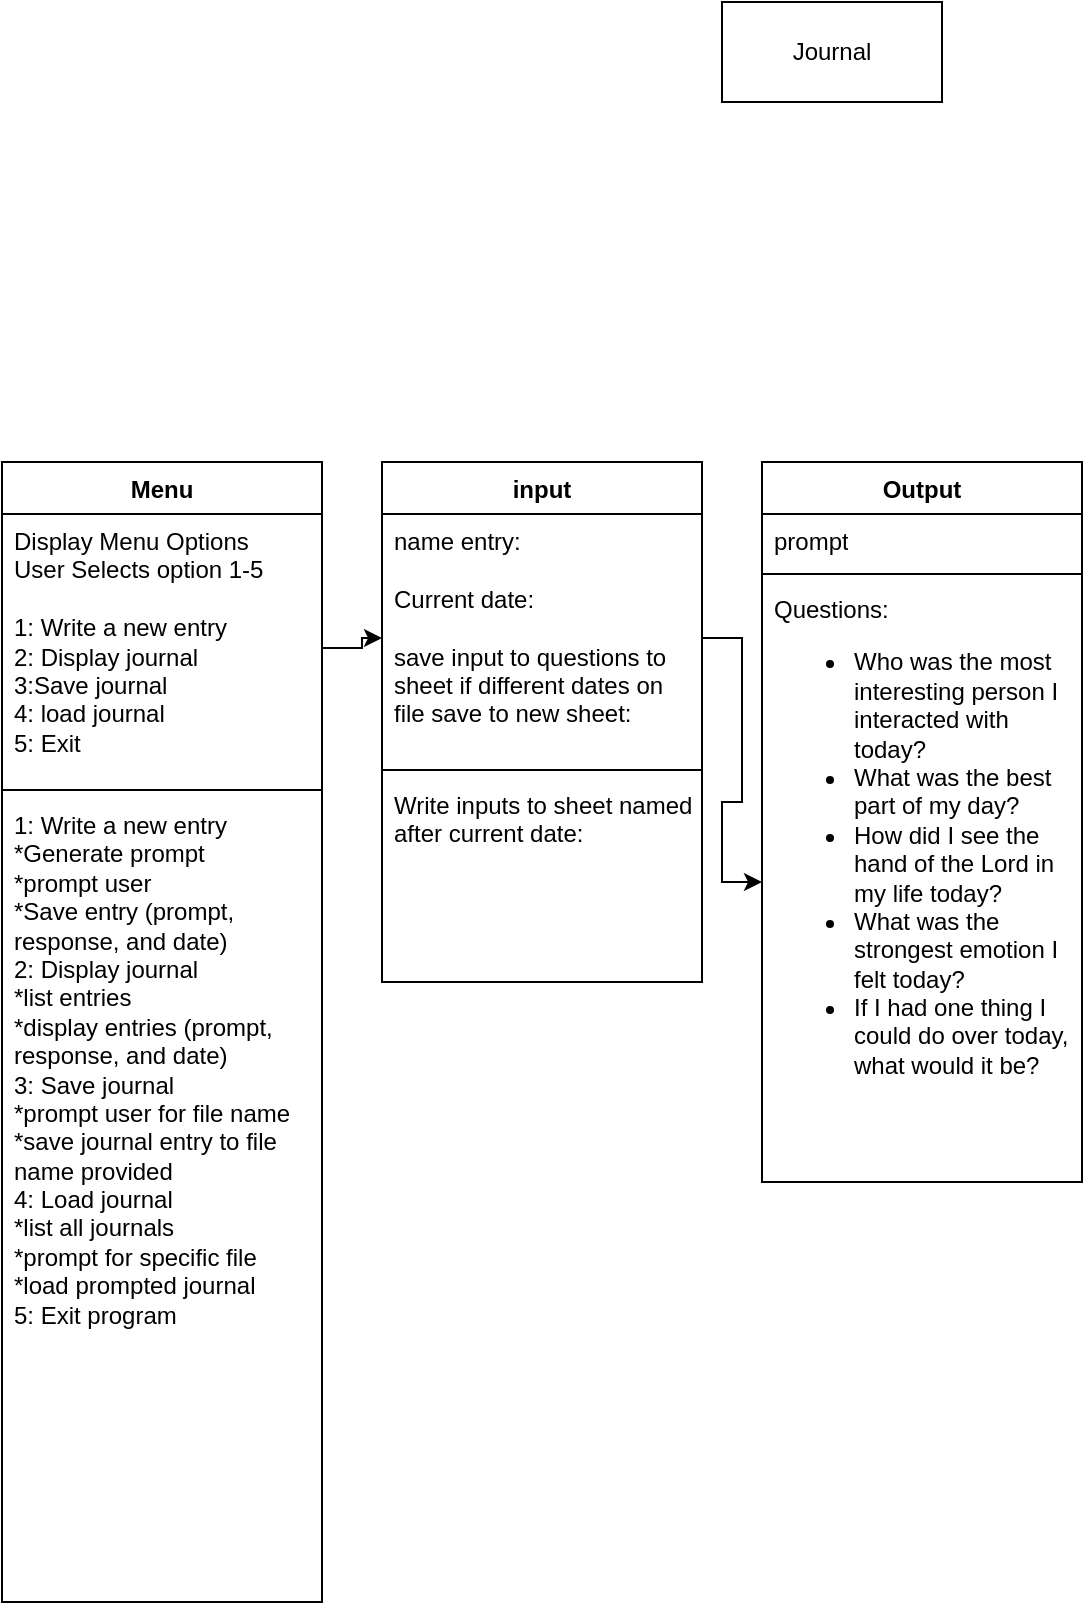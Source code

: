 <mxfile version="22.0.2" type="github">
  <diagram name="Page-1" id="2Qi8IFqG3rLnZkeUcf8k">
    <mxGraphModel dx="543" dy="768" grid="1" gridSize="10" guides="1" tooltips="1" connect="1" arrows="1" fold="1" page="1" pageScale="1" pageWidth="850" pageHeight="1100" math="0" shadow="0">
      <root>
        <mxCell id="0" />
        <mxCell id="1" parent="0" />
        <mxCell id="HPmoDI7nwJhzhmG3isZV-1" value="input" style="swimlane;fontStyle=1;align=center;verticalAlign=top;childLayout=stackLayout;horizontal=1;startSize=26;horizontalStack=0;resizeParent=1;resizeParentMax=0;resizeLast=0;collapsible=1;marginBottom=0;whiteSpace=wrap;html=1;" vertex="1" parent="1">
          <mxGeometry x="200" y="280" width="160" height="260" as="geometry" />
        </mxCell>
        <mxCell id="HPmoDI7nwJhzhmG3isZV-2" value="&lt;div&gt;name entry:&lt;/div&gt;&lt;div&gt;&lt;br&gt;&lt;/div&gt;&lt;div&gt;Current date:&lt;/div&gt;&lt;div&gt;&lt;br&gt;&lt;/div&gt;&lt;div&gt;save input to questions to sheet if different dates on file save to new sheet:&lt;/div&gt;&lt;div&gt;&lt;br&gt;&lt;/div&gt;&lt;div&gt;&lt;br&gt;&lt;/div&gt;" style="text;strokeColor=none;fillColor=none;align=left;verticalAlign=top;spacingLeft=4;spacingRight=4;overflow=hidden;rotatable=0;points=[[0,0.5],[1,0.5]];portConstraint=eastwest;whiteSpace=wrap;html=1;" vertex="1" parent="HPmoDI7nwJhzhmG3isZV-1">
          <mxGeometry y="26" width="160" height="124" as="geometry" />
        </mxCell>
        <mxCell id="HPmoDI7nwJhzhmG3isZV-3" value="" style="line;strokeWidth=1;fillColor=none;align=left;verticalAlign=middle;spacingTop=-1;spacingLeft=3;spacingRight=3;rotatable=0;labelPosition=right;points=[];portConstraint=eastwest;strokeColor=inherit;" vertex="1" parent="HPmoDI7nwJhzhmG3isZV-1">
          <mxGeometry y="150" width="160" height="8" as="geometry" />
        </mxCell>
        <mxCell id="HPmoDI7nwJhzhmG3isZV-4" value="&lt;div&gt;Write inputs to sheet named after current date:&lt;/div&gt;&lt;div&gt;&lt;br&gt;&lt;/div&gt;&lt;div&gt;&lt;br&gt;&lt;/div&gt;" style="text;strokeColor=none;fillColor=none;align=left;verticalAlign=top;spacingLeft=4;spacingRight=4;overflow=hidden;rotatable=0;points=[[0,0.5],[1,0.5]];portConstraint=eastwest;whiteSpace=wrap;html=1;" vertex="1" parent="HPmoDI7nwJhzhmG3isZV-1">
          <mxGeometry y="158" width="160" height="102" as="geometry" />
        </mxCell>
        <mxCell id="HPmoDI7nwJhzhmG3isZV-5" value="Output" style="swimlane;fontStyle=1;align=center;verticalAlign=top;childLayout=stackLayout;horizontal=1;startSize=26;horizontalStack=0;resizeParent=1;resizeParentMax=0;resizeLast=0;collapsible=1;marginBottom=0;whiteSpace=wrap;html=1;" vertex="1" parent="1">
          <mxGeometry x="390" y="280" width="160" height="360" as="geometry" />
        </mxCell>
        <mxCell id="HPmoDI7nwJhzhmG3isZV-6" value="prompt" style="text;strokeColor=none;fillColor=none;align=left;verticalAlign=top;spacingLeft=4;spacingRight=4;overflow=hidden;rotatable=0;points=[[0,0.5],[1,0.5]];portConstraint=eastwest;whiteSpace=wrap;html=1;" vertex="1" parent="HPmoDI7nwJhzhmG3isZV-5">
          <mxGeometry y="26" width="160" height="26" as="geometry" />
        </mxCell>
        <mxCell id="HPmoDI7nwJhzhmG3isZV-7" value="" style="line;strokeWidth=1;fillColor=none;align=left;verticalAlign=middle;spacingTop=-1;spacingLeft=3;spacingRight=3;rotatable=0;labelPosition=right;points=[];portConstraint=eastwest;strokeColor=inherit;" vertex="1" parent="HPmoDI7nwJhzhmG3isZV-5">
          <mxGeometry y="52" width="160" height="8" as="geometry" />
        </mxCell>
        <mxCell id="HPmoDI7nwJhzhmG3isZV-8" value="Questions:&lt;ul&gt;&lt;li&gt;Who was the most interesting person I interacted with today?&lt;/li&gt;&lt;li&gt;What was the best part of my day?&lt;/li&gt;&lt;li&gt;How did I see the hand of the Lord in my life today?&lt;/li&gt;&lt;li&gt;What was the strongest emotion I felt today?&lt;/li&gt;&lt;li&gt;If I had one thing I could do over today, what would it be?&lt;/li&gt;&lt;/ul&gt;" style="text;strokeColor=none;fillColor=none;align=left;verticalAlign=top;spacingLeft=4;spacingRight=4;overflow=hidden;rotatable=0;points=[[0,0.5],[1,0.5]];portConstraint=eastwest;whiteSpace=wrap;html=1;" vertex="1" parent="HPmoDI7nwJhzhmG3isZV-5">
          <mxGeometry y="60" width="160" height="300" as="geometry" />
        </mxCell>
        <mxCell id="HPmoDI7nwJhzhmG3isZV-9" value="Journal" style="html=1;whiteSpace=wrap;" vertex="1" parent="1">
          <mxGeometry x="370" y="50" width="110" height="50" as="geometry" />
        </mxCell>
        <mxCell id="HPmoDI7nwJhzhmG3isZV-15" value="" style="edgeStyle=orthogonalEdgeStyle;rounded=0;orthogonalLoop=1;jettySize=auto;html=1;" edge="1" parent="1" source="HPmoDI7nwJhzhmG3isZV-2" target="HPmoDI7nwJhzhmG3isZV-8">
          <mxGeometry relative="1" as="geometry" />
        </mxCell>
        <mxCell id="HPmoDI7nwJhzhmG3isZV-22" value="Menu" style="swimlane;fontStyle=1;align=center;verticalAlign=top;childLayout=stackLayout;horizontal=1;startSize=26;horizontalStack=0;resizeParent=1;resizeParentMax=0;resizeLast=0;collapsible=1;marginBottom=0;whiteSpace=wrap;html=1;" vertex="1" parent="1">
          <mxGeometry x="10" y="280" width="160" height="570" as="geometry" />
        </mxCell>
        <mxCell id="HPmoDI7nwJhzhmG3isZV-23" value="&lt;div&gt;Display Menu Options&lt;/div&gt;&lt;div&gt;User Selects option 1-5&lt;br&gt;&lt;/div&gt;&lt;div&gt;&lt;br&gt;&lt;/div&gt;&lt;div&gt;&lt;div&gt;1: Write a new entry&lt;/div&gt;&lt;div&gt;2: Display journal&lt;/div&gt;&lt;div&gt;3:Save journal&lt;/div&gt;&lt;div&gt;4: load journal&lt;/div&gt;&lt;div&gt;5: Exit&lt;br&gt;&lt;/div&gt;&lt;/div&gt;" style="text;strokeColor=none;fillColor=none;align=left;verticalAlign=top;spacingLeft=4;spacingRight=4;overflow=hidden;rotatable=0;points=[[0,0.5],[1,0.5]];portConstraint=eastwest;whiteSpace=wrap;html=1;" vertex="1" parent="HPmoDI7nwJhzhmG3isZV-22">
          <mxGeometry y="26" width="160" height="134" as="geometry" />
        </mxCell>
        <mxCell id="HPmoDI7nwJhzhmG3isZV-24" value="" style="line;strokeWidth=1;fillColor=none;align=left;verticalAlign=middle;spacingTop=-1;spacingLeft=3;spacingRight=3;rotatable=0;labelPosition=right;points=[];portConstraint=eastwest;strokeColor=inherit;" vertex="1" parent="HPmoDI7nwJhzhmG3isZV-22">
          <mxGeometry y="160" width="160" height="8" as="geometry" />
        </mxCell>
        <mxCell id="HPmoDI7nwJhzhmG3isZV-25" value="&lt;div&gt;1: Write a new entry&lt;/div&gt;&lt;div&gt;*Generate prompt&lt;/div&gt;&lt;div&gt;*prompt user&lt;/div&gt;&lt;div&gt;*Save entry (prompt, response, and date)&lt;/div&gt;&lt;div&gt;2: Display journal&lt;/div&gt;&lt;div&gt;*list entries&lt;/div&gt;&lt;div&gt;*display entries (prompt, response, and date)&lt;/div&gt;&lt;div&gt;3: Save journal&lt;/div&gt;&lt;div&gt;*prompt user for file name&lt;/div&gt;&lt;div&gt;*save journal entry to file name provided&lt;/div&gt;&lt;div&gt;4: Load journal&lt;/div&gt;&lt;div&gt;*list all journals&lt;/div&gt;&lt;div&gt;*prompt for specific file&lt;/div&gt;&lt;div&gt;*load prompted journal&lt;/div&gt;&lt;div&gt;5: Exit program&lt;br&gt;&lt;/div&gt;" style="text;strokeColor=none;fillColor=none;align=left;verticalAlign=top;spacingLeft=4;spacingRight=4;overflow=hidden;rotatable=0;points=[[0,0.5],[1,0.5]];portConstraint=eastwest;whiteSpace=wrap;html=1;" vertex="1" parent="HPmoDI7nwJhzhmG3isZV-22">
          <mxGeometry y="168" width="160" height="402" as="geometry" />
        </mxCell>
        <mxCell id="HPmoDI7nwJhzhmG3isZV-26" style="edgeStyle=orthogonalEdgeStyle;rounded=0;orthogonalLoop=1;jettySize=auto;html=1;exitX=1;exitY=0.5;exitDx=0;exitDy=0;" edge="1" parent="1" source="HPmoDI7nwJhzhmG3isZV-23" target="HPmoDI7nwJhzhmG3isZV-2">
          <mxGeometry relative="1" as="geometry" />
        </mxCell>
      </root>
    </mxGraphModel>
  </diagram>
</mxfile>
